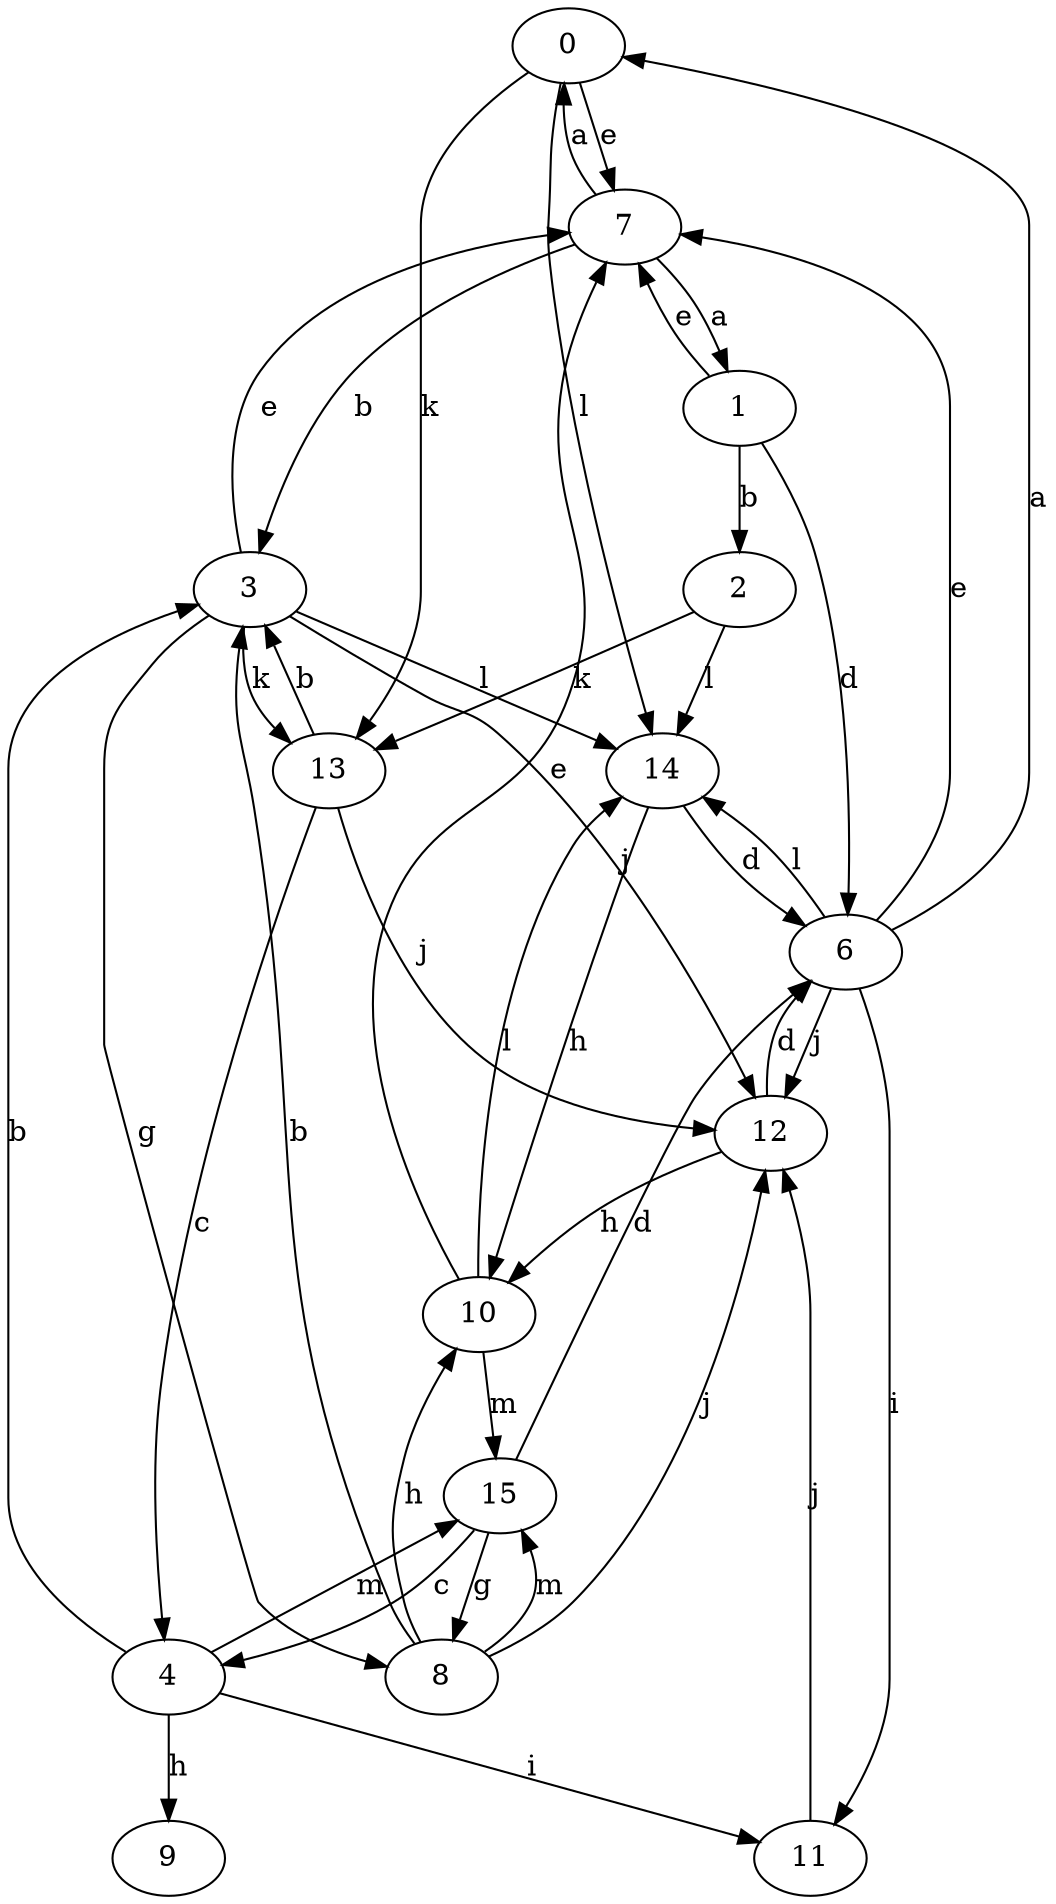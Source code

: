 strict digraph  {
0;
1;
2;
3;
4;
6;
7;
8;
9;
10;
11;
12;
13;
14;
15;
0 -> 7  [label=e];
0 -> 13  [label=k];
0 -> 14  [label=l];
1 -> 2  [label=b];
1 -> 6  [label=d];
1 -> 7  [label=e];
2 -> 13  [label=k];
2 -> 14  [label=l];
3 -> 7  [label=e];
3 -> 8  [label=g];
3 -> 12  [label=j];
3 -> 13  [label=k];
3 -> 14  [label=l];
4 -> 3  [label=b];
4 -> 9  [label=h];
4 -> 11  [label=i];
4 -> 15  [label=m];
6 -> 0  [label=a];
6 -> 7  [label=e];
6 -> 11  [label=i];
6 -> 12  [label=j];
6 -> 14  [label=l];
7 -> 0  [label=a];
7 -> 1  [label=a];
7 -> 3  [label=b];
8 -> 3  [label=b];
8 -> 10  [label=h];
8 -> 12  [label=j];
8 -> 15  [label=m];
10 -> 7  [label=e];
10 -> 14  [label=l];
10 -> 15  [label=m];
11 -> 12  [label=j];
12 -> 6  [label=d];
12 -> 10  [label=h];
13 -> 3  [label=b];
13 -> 4  [label=c];
13 -> 12  [label=j];
14 -> 6  [label=d];
14 -> 10  [label=h];
15 -> 4  [label=c];
15 -> 6  [label=d];
15 -> 8  [label=g];
}
